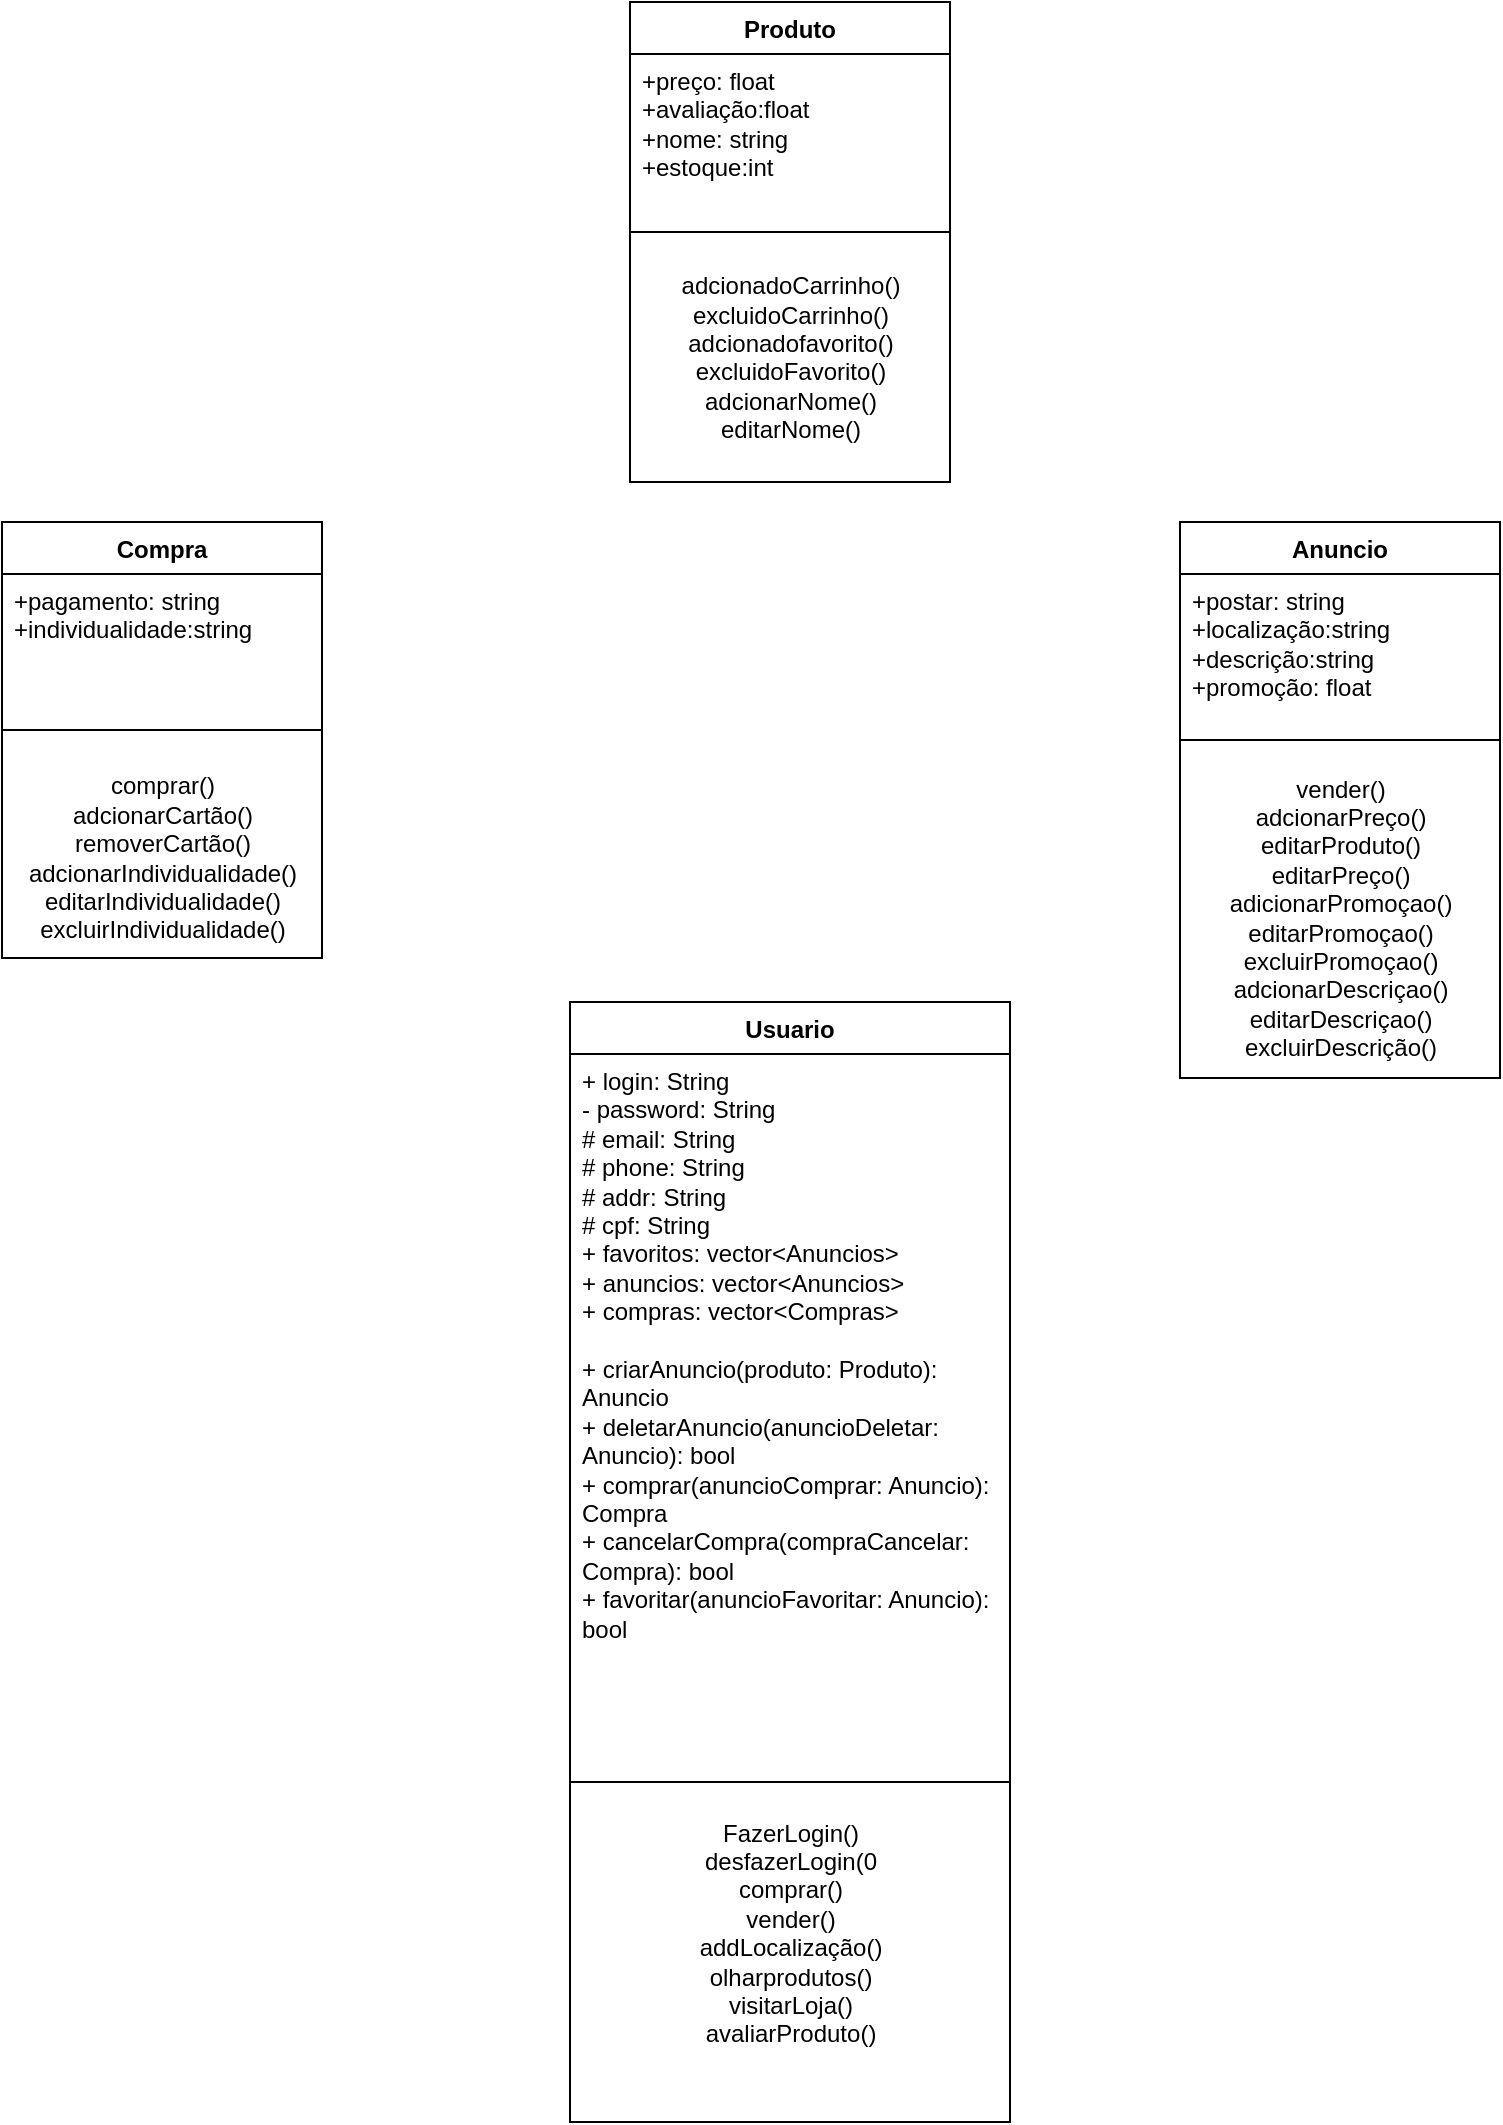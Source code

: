 <mxfile version="24.5.5" type="github">
  <diagram name="Page-1" id="AVW2zE_8cHlMsQN8WL0n">
    <mxGraphModel dx="1434" dy="780" grid="1" gridSize="10" guides="1" tooltips="1" connect="1" arrows="1" fold="1" page="1" pageScale="1" pageWidth="827" pageHeight="1169" math="0" shadow="0">
      <root>
        <mxCell id="0" />
        <mxCell id="1" parent="0" />
        <mxCell id="onfRrz452DNacy3LFlYb-1" value="Usuario" style="swimlane;fontStyle=1;align=center;verticalAlign=top;childLayout=stackLayout;horizontal=1;startSize=26;horizontalStack=0;resizeParent=1;resizeParentMax=0;resizeLast=0;collapsible=1;marginBottom=0;whiteSpace=wrap;html=1;" vertex="1" parent="1">
          <mxGeometry x="304" y="510" width="220" height="560" as="geometry" />
        </mxCell>
        <mxCell id="onfRrz452DNacy3LFlYb-2" value="+ login: String&lt;div&gt;- password: String&lt;/div&gt;&lt;div&gt;# email: String&lt;/div&gt;&lt;div&gt;# phone: String&lt;/div&gt;&lt;div&gt;# addr: String&lt;/div&gt;&lt;div&gt;# cpf: String&lt;/div&gt;&lt;div&gt;+ favoritos: vector&amp;lt;Anuncios&amp;gt;&lt;/div&gt;&lt;div&gt;+ anuncios: vector&amp;lt;Anuncios&amp;gt;&lt;/div&gt;&lt;div&gt;+ compras: vector&amp;lt;Compras&amp;gt;&lt;/div&gt;" style="text;strokeColor=none;fillColor=none;align=left;verticalAlign=top;spacingLeft=4;spacingRight=4;overflow=hidden;rotatable=0;points=[[0,0.5],[1,0.5]];portConstraint=eastwest;whiteSpace=wrap;html=1;" vertex="1" parent="onfRrz452DNacy3LFlYb-1">
          <mxGeometry y="26" width="220" height="144" as="geometry" />
        </mxCell>
        <mxCell id="onfRrz452DNacy3LFlYb-4" value="+ criarAnuncio(produto: Produto): Anuncio&lt;div&gt;+ deletarAnuncio(anuncioDeletar: Anuncio): bool&lt;/div&gt;&lt;div&gt;+ comprar(anuncioComprar: Anuncio): Compra&lt;/div&gt;&lt;div&gt;+ cancelarCompra(compraCancelar: Compra): bool&lt;/div&gt;&lt;div&gt;+ favoritar(anuncioFavoritar: Anuncio): bool&lt;/div&gt;" style="text;strokeColor=none;fillColor=none;align=left;verticalAlign=top;spacingLeft=4;spacingRight=4;overflow=hidden;rotatable=0;points=[[0,0.5],[1,0.5]];portConstraint=eastwest;whiteSpace=wrap;html=1;" vertex="1" parent="onfRrz452DNacy3LFlYb-1">
          <mxGeometry y="170" width="220" height="210" as="geometry" />
        </mxCell>
        <mxCell id="onfRrz452DNacy3LFlYb-3" value="" style="line;strokeWidth=1;fillColor=none;align=left;verticalAlign=middle;spacingTop=-1;spacingLeft=3;spacingRight=3;rotatable=0;labelPosition=right;points=[];portConstraint=eastwest;strokeColor=inherit;" vertex="1" parent="onfRrz452DNacy3LFlYb-1">
          <mxGeometry y="380" width="220" height="20" as="geometry" />
        </mxCell>
        <mxCell id="onfRrz452DNacy3LFlYb-18" value="FazerLogin()&lt;div&gt;desfazerLogin(0&lt;/div&gt;&lt;div&gt;comprar()&lt;/div&gt;&lt;div&gt;vender()&lt;/div&gt;&lt;div&gt;addLocalização()&lt;/div&gt;&lt;div&gt;olharprodutos()&lt;/div&gt;&lt;div&gt;visitarLoja()&lt;/div&gt;&lt;div&gt;avaliarProduto()&lt;/div&gt;&lt;div&gt;&lt;br&gt;&lt;/div&gt;&lt;div&gt;&lt;br&gt;&lt;/div&gt;" style="text;html=1;align=center;verticalAlign=middle;resizable=0;points=[];autosize=1;strokeColor=none;fillColor=none;" vertex="1" parent="onfRrz452DNacy3LFlYb-1">
          <mxGeometry y="400" width="220" height="160" as="geometry" />
        </mxCell>
        <mxCell id="onfRrz452DNacy3LFlYb-5" value="Anuncio" style="swimlane;fontStyle=1;align=center;verticalAlign=top;childLayout=stackLayout;horizontal=1;startSize=26;horizontalStack=0;resizeParent=1;resizeParentMax=0;resizeLast=0;collapsible=1;marginBottom=0;whiteSpace=wrap;html=1;" vertex="1" parent="1">
          <mxGeometry x="609" y="270" width="160" height="278" as="geometry" />
        </mxCell>
        <mxCell id="onfRrz452DNacy3LFlYb-6" value="&lt;div&gt;&lt;div&gt;+postar: string&lt;/div&gt;&lt;/div&gt;&lt;div&gt;+localização:string&lt;/div&gt;&lt;div&gt;+descrição:string&lt;/div&gt;&lt;div&gt;+promoção: float&lt;/div&gt;" style="text;strokeColor=none;fillColor=none;align=left;verticalAlign=top;spacingLeft=4;spacingRight=4;overflow=hidden;rotatable=0;points=[[0,0.5],[1,0.5]];portConstraint=eastwest;whiteSpace=wrap;html=1;" vertex="1" parent="onfRrz452DNacy3LFlYb-5">
          <mxGeometry y="26" width="160" height="74" as="geometry" />
        </mxCell>
        <mxCell id="onfRrz452DNacy3LFlYb-7" value="" style="line;strokeWidth=1;fillColor=none;align=left;verticalAlign=middle;spacingTop=-1;spacingLeft=3;spacingRight=3;rotatable=0;labelPosition=right;points=[];portConstraint=eastwest;strokeColor=inherit;" vertex="1" parent="onfRrz452DNacy3LFlYb-5">
          <mxGeometry y="100" width="160" height="18" as="geometry" />
        </mxCell>
        <mxCell id="onfRrz452DNacy3LFlYb-19" value="vender()&lt;div&gt;adcionarPreço()&lt;/div&gt;&lt;div&gt;editarProduto()&lt;/div&gt;&lt;div&gt;editarPreço()&lt;/div&gt;&lt;div&gt;adicionarPromoçao()&lt;/div&gt;&lt;div&gt;editarPromoçao()&lt;/div&gt;&lt;div&gt;excluirPromoçao()&lt;/div&gt;&lt;div&gt;adcionarDescriçao()&lt;/div&gt;&lt;div&gt;editarDescriçao()&lt;/div&gt;&lt;div&gt;excluirDescrição()&lt;/div&gt;" style="text;html=1;align=center;verticalAlign=middle;resizable=0;points=[];autosize=1;strokeColor=none;fillColor=none;" vertex="1" parent="onfRrz452DNacy3LFlYb-5">
          <mxGeometry y="118" width="160" height="160" as="geometry" />
        </mxCell>
        <mxCell id="onfRrz452DNacy3LFlYb-9" value="Compra" style="swimlane;fontStyle=1;align=center;verticalAlign=top;childLayout=stackLayout;horizontal=1;startSize=26;horizontalStack=0;resizeParent=1;resizeParentMax=0;resizeLast=0;collapsible=1;marginBottom=0;whiteSpace=wrap;html=1;" vertex="1" parent="1">
          <mxGeometry x="20" y="270" width="160" height="218" as="geometry" />
        </mxCell>
        <mxCell id="onfRrz452DNacy3LFlYb-10" value="+pagamento: string&lt;div&gt;+individualidade:string&lt;/div&gt;" style="text;strokeColor=none;fillColor=none;align=left;verticalAlign=top;spacingLeft=4;spacingRight=4;overflow=hidden;rotatable=0;points=[[0,0.5],[1,0.5]];portConstraint=eastwest;whiteSpace=wrap;html=1;" vertex="1" parent="onfRrz452DNacy3LFlYb-9">
          <mxGeometry y="26" width="160" height="64" as="geometry" />
        </mxCell>
        <mxCell id="onfRrz452DNacy3LFlYb-11" value="" style="line;strokeWidth=1;fillColor=none;align=left;verticalAlign=middle;spacingTop=-1;spacingLeft=3;spacingRight=3;rotatable=0;labelPosition=right;points=[];portConstraint=eastwest;strokeColor=inherit;" vertex="1" parent="onfRrz452DNacy3LFlYb-9">
          <mxGeometry y="90" width="160" height="28" as="geometry" />
        </mxCell>
        <mxCell id="onfRrz452DNacy3LFlYb-20" value="comprar()&lt;div&gt;adcionarCartão()&lt;/div&gt;&lt;div&gt;removerCartão()&lt;/div&gt;&lt;div&gt;adcionarIndividualidade()&lt;/div&gt;&lt;div&gt;editarIndividualidade()&lt;/div&gt;&lt;div&gt;excluirIndividualidade()&lt;/div&gt;" style="text;html=1;align=center;verticalAlign=middle;resizable=0;points=[];autosize=1;strokeColor=none;fillColor=none;" vertex="1" parent="onfRrz452DNacy3LFlYb-9">
          <mxGeometry y="118" width="160" height="100" as="geometry" />
        </mxCell>
        <mxCell id="onfRrz452DNacy3LFlYb-13" value="Produto" style="swimlane;fontStyle=1;align=center;verticalAlign=top;childLayout=stackLayout;horizontal=1;startSize=26;horizontalStack=0;resizeParent=1;resizeParentMax=0;resizeLast=0;collapsible=1;marginBottom=0;whiteSpace=wrap;html=1;" vertex="1" parent="1">
          <mxGeometry x="334" y="10" width="160" height="240" as="geometry" />
        </mxCell>
        <mxCell id="onfRrz452DNacy3LFlYb-14" value="&lt;div&gt;+preço: float&lt;/div&gt;&lt;div&gt;+avaliação:float&lt;/div&gt;&lt;div&gt;+nome: string&lt;/div&gt;&lt;div&gt;+estoque:int&lt;/div&gt;&lt;div&gt;&lt;br&gt;&lt;/div&gt;" style="text;strokeColor=none;fillColor=none;align=left;verticalAlign=top;spacingLeft=4;spacingRight=4;overflow=hidden;rotatable=0;points=[[0,0.5],[1,0.5]];portConstraint=eastwest;whiteSpace=wrap;html=1;" vertex="1" parent="onfRrz452DNacy3LFlYb-13">
          <mxGeometry y="26" width="160" height="74" as="geometry" />
        </mxCell>
        <mxCell id="onfRrz452DNacy3LFlYb-15" value="" style="line;strokeWidth=1;fillColor=none;align=left;verticalAlign=middle;spacingTop=-1;spacingLeft=3;spacingRight=3;rotatable=0;labelPosition=right;points=[];portConstraint=eastwest;strokeColor=inherit;" vertex="1" parent="onfRrz452DNacy3LFlYb-13">
          <mxGeometry y="100" width="160" height="30" as="geometry" />
        </mxCell>
        <mxCell id="onfRrz452DNacy3LFlYb-21" value="adcionadoCarrinho()&lt;div&gt;excluidoCarrinho()&lt;/div&gt;&lt;div&gt;adcionadofavorito()&lt;/div&gt;&lt;div&gt;excluidoFavorito()&lt;/div&gt;&lt;div&gt;adcionarNome()&lt;/div&gt;&lt;div&gt;editarNome()&lt;/div&gt;&lt;div&gt;&lt;br&gt;&lt;/div&gt;" style="text;html=1;align=center;verticalAlign=middle;resizable=0;points=[];autosize=1;strokeColor=none;fillColor=none;" vertex="1" parent="onfRrz452DNacy3LFlYb-13">
          <mxGeometry y="130" width="160" height="110" as="geometry" />
        </mxCell>
      </root>
    </mxGraphModel>
  </diagram>
</mxfile>
